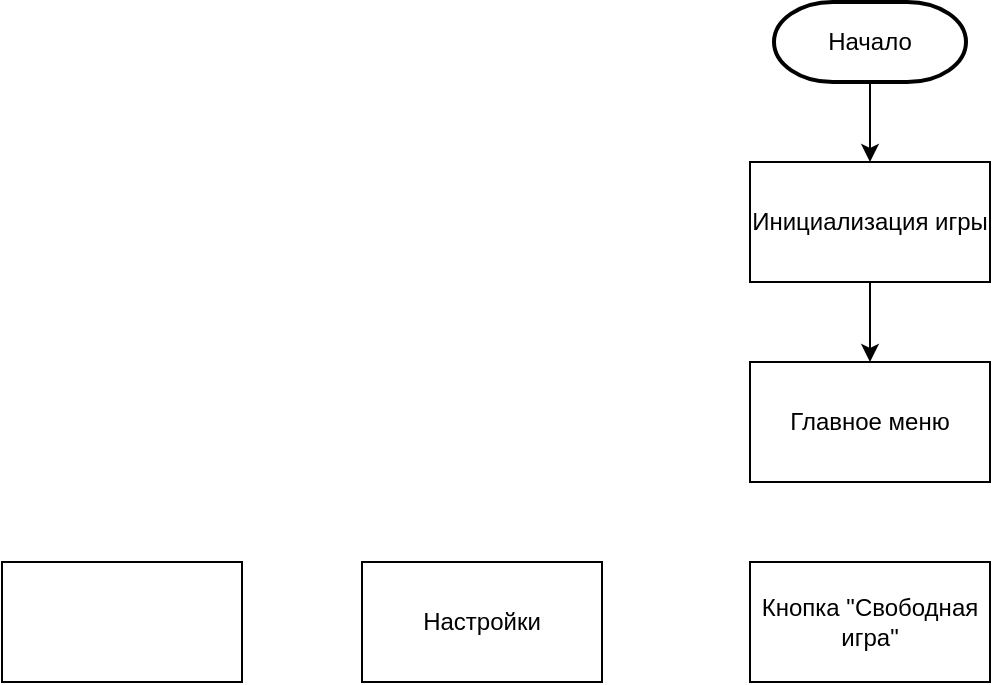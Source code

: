 <mxfile version="21.3.6" type="github">
  <diagram name="Страница 1" id="0Ehz9t8WaeBiHNMn_BGh">
    <mxGraphModel dx="2197" dy="746" grid="1" gridSize="10" guides="1" tooltips="1" connect="1" arrows="1" fold="1" page="1" pageScale="1" pageWidth="827" pageHeight="1169" math="0" shadow="0">
      <root>
        <mxCell id="0" />
        <mxCell id="1" parent="0" />
        <mxCell id="dETyUX30CDbWXTwHSyZS-1" value="Начало" style="strokeWidth=2;html=1;shape=mxgraph.flowchart.terminator;whiteSpace=wrap;" vertex="1" parent="1">
          <mxGeometry x="366" y="20" width="96" height="40" as="geometry" />
        </mxCell>
        <mxCell id="dETyUX30CDbWXTwHSyZS-7" value="" style="edgeStyle=orthogonalEdgeStyle;rounded=0;orthogonalLoop=1;jettySize=auto;html=1;exitX=0.5;exitY=1;exitDx=0;exitDy=0;exitPerimeter=0;entryX=0.5;entryY=0;entryDx=0;entryDy=0;" edge="1" parent="1" source="dETyUX30CDbWXTwHSyZS-1" target="dETyUX30CDbWXTwHSyZS-3">
          <mxGeometry relative="1" as="geometry">
            <mxPoint x="520" y="80" as="targetPoint" />
          </mxGeometry>
        </mxCell>
        <mxCell id="dETyUX30CDbWXTwHSyZS-3" value="Инициализация игры" style="rounded=0;whiteSpace=wrap;html=1;" vertex="1" parent="1">
          <mxGeometry x="354" y="100" width="120" height="60" as="geometry" />
        </mxCell>
        <mxCell id="dETyUX30CDbWXTwHSyZS-4" value="Главное меню" style="rounded=0;whiteSpace=wrap;html=1;" vertex="1" parent="1">
          <mxGeometry x="354" y="200" width="120" height="60" as="geometry" />
        </mxCell>
        <mxCell id="dETyUX30CDbWXTwHSyZS-6" value="" style="endArrow=classic;html=1;rounded=0;exitX=0.5;exitY=1;exitDx=0;exitDy=0;entryX=0.5;entryY=0;entryDx=0;entryDy=0;" edge="1" parent="1" source="dETyUX30CDbWXTwHSyZS-3" target="dETyUX30CDbWXTwHSyZS-4">
          <mxGeometry width="50" height="50" relative="1" as="geometry">
            <mxPoint x="390" y="310" as="sourcePoint" />
            <mxPoint x="440" y="260" as="targetPoint" />
          </mxGeometry>
        </mxCell>
        <mxCell id="dETyUX30CDbWXTwHSyZS-8" value="Настройки" style="rounded=0;whiteSpace=wrap;html=1;" vertex="1" parent="1">
          <mxGeometry x="160" y="300" width="120" height="60" as="geometry" />
        </mxCell>
        <mxCell id="dETyUX30CDbWXTwHSyZS-9" value="Кнопка &quot;Свободная игра&quot;" style="rounded=0;whiteSpace=wrap;html=1;" vertex="1" parent="1">
          <mxGeometry x="354" y="300" width="120" height="60" as="geometry" />
        </mxCell>
        <mxCell id="dETyUX30CDbWXTwHSyZS-10" value="" style="rounded=0;whiteSpace=wrap;html=1;" vertex="1" parent="1">
          <mxGeometry x="-20" y="300" width="120" height="60" as="geometry" />
        </mxCell>
      </root>
    </mxGraphModel>
  </diagram>
</mxfile>
